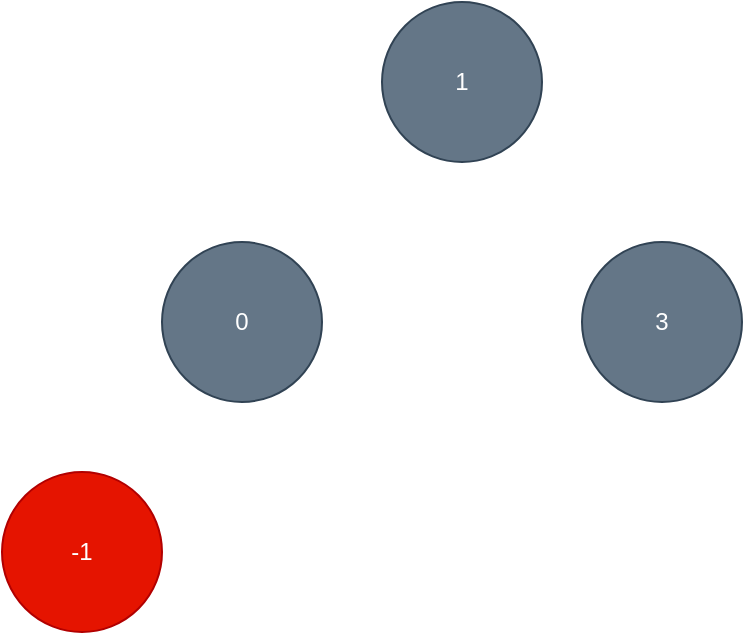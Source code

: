 <mxfile version="13.10.4" type="device"><diagram id="fqvSZJz92zrZGSUzqZds" name="Page-1"><mxGraphModel dx="431" dy="757" grid="1" gridSize="10" guides="1" tooltips="1" connect="1" arrows="1" fold="1" page="1" pageScale="1" pageWidth="827" pageHeight="1169" math="0" shadow="0"><root><mxCell id="0"/><mxCell id="1" parent="0"/><mxCell id="TJxqkppUEKeqeaTbcBm1-1" value="1" style="ellipse;whiteSpace=wrap;html=1;aspect=fixed;fillColor=#647687;strokeColor=#314354;fontColor=#ffffff;" vertex="1" parent="1"><mxGeometry x="190" y="350" width="80" height="80" as="geometry"/></mxCell><mxCell id="TJxqkppUEKeqeaTbcBm1-2" value="0" style="ellipse;whiteSpace=wrap;html=1;aspect=fixed;fillColor=#647687;strokeColor=#314354;fontColor=#ffffff;" vertex="1" parent="1"><mxGeometry x="80" y="470" width="80" height="80" as="geometry"/></mxCell><mxCell id="TJxqkppUEKeqeaTbcBm1-3" value="-1" style="ellipse;whiteSpace=wrap;html=1;aspect=fixed;fillColor=#e51400;strokeColor=#B20000;fontColor=#ffffff;" vertex="1" parent="1"><mxGeometry y="585" width="80" height="80" as="geometry"/></mxCell><mxCell id="TJxqkppUEKeqeaTbcBm1-4" value="3" style="ellipse;whiteSpace=wrap;html=1;aspect=fixed;fillColor=#647687;strokeColor=#314354;fontColor=#ffffff;" vertex="1" parent="1"><mxGeometry x="290" y="470" width="80" height="80" as="geometry"/></mxCell></root></mxGraphModel></diagram></mxfile>